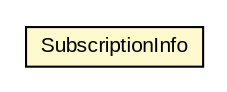 #!/usr/local/bin/dot
#
# Class diagram 
# Generated by UMLGraph version R5_6-24-gf6e263 (http://www.umlgraph.org/)
#

digraph G {
	edge [fontname="arial",fontsize=10,labelfontname="arial",labelfontsize=10];
	node [fontname="arial",fontsize=10,shape=plaintext];
	nodesep=0.25;
	ranksep=0.5;
	// org.miloss.fgsms.wsn.broker.SubscriptionInfo
	c1180826 [label=<<table title="org.miloss.fgsms.wsn.broker.SubscriptionInfo" border="0" cellborder="1" cellspacing="0" cellpadding="2" port="p" bgcolor="lemonChiffon" href="./SubscriptionInfo.html">
		<tr><td><table border="0" cellspacing="0" cellpadding="1">
<tr><td align="center" balign="center"> SubscriptionInfo </td></tr>
		</table></td></tr>
		</table>>, URL="./SubscriptionInfo.html", fontname="arial", fontcolor="black", fontsize=10.0];
}

